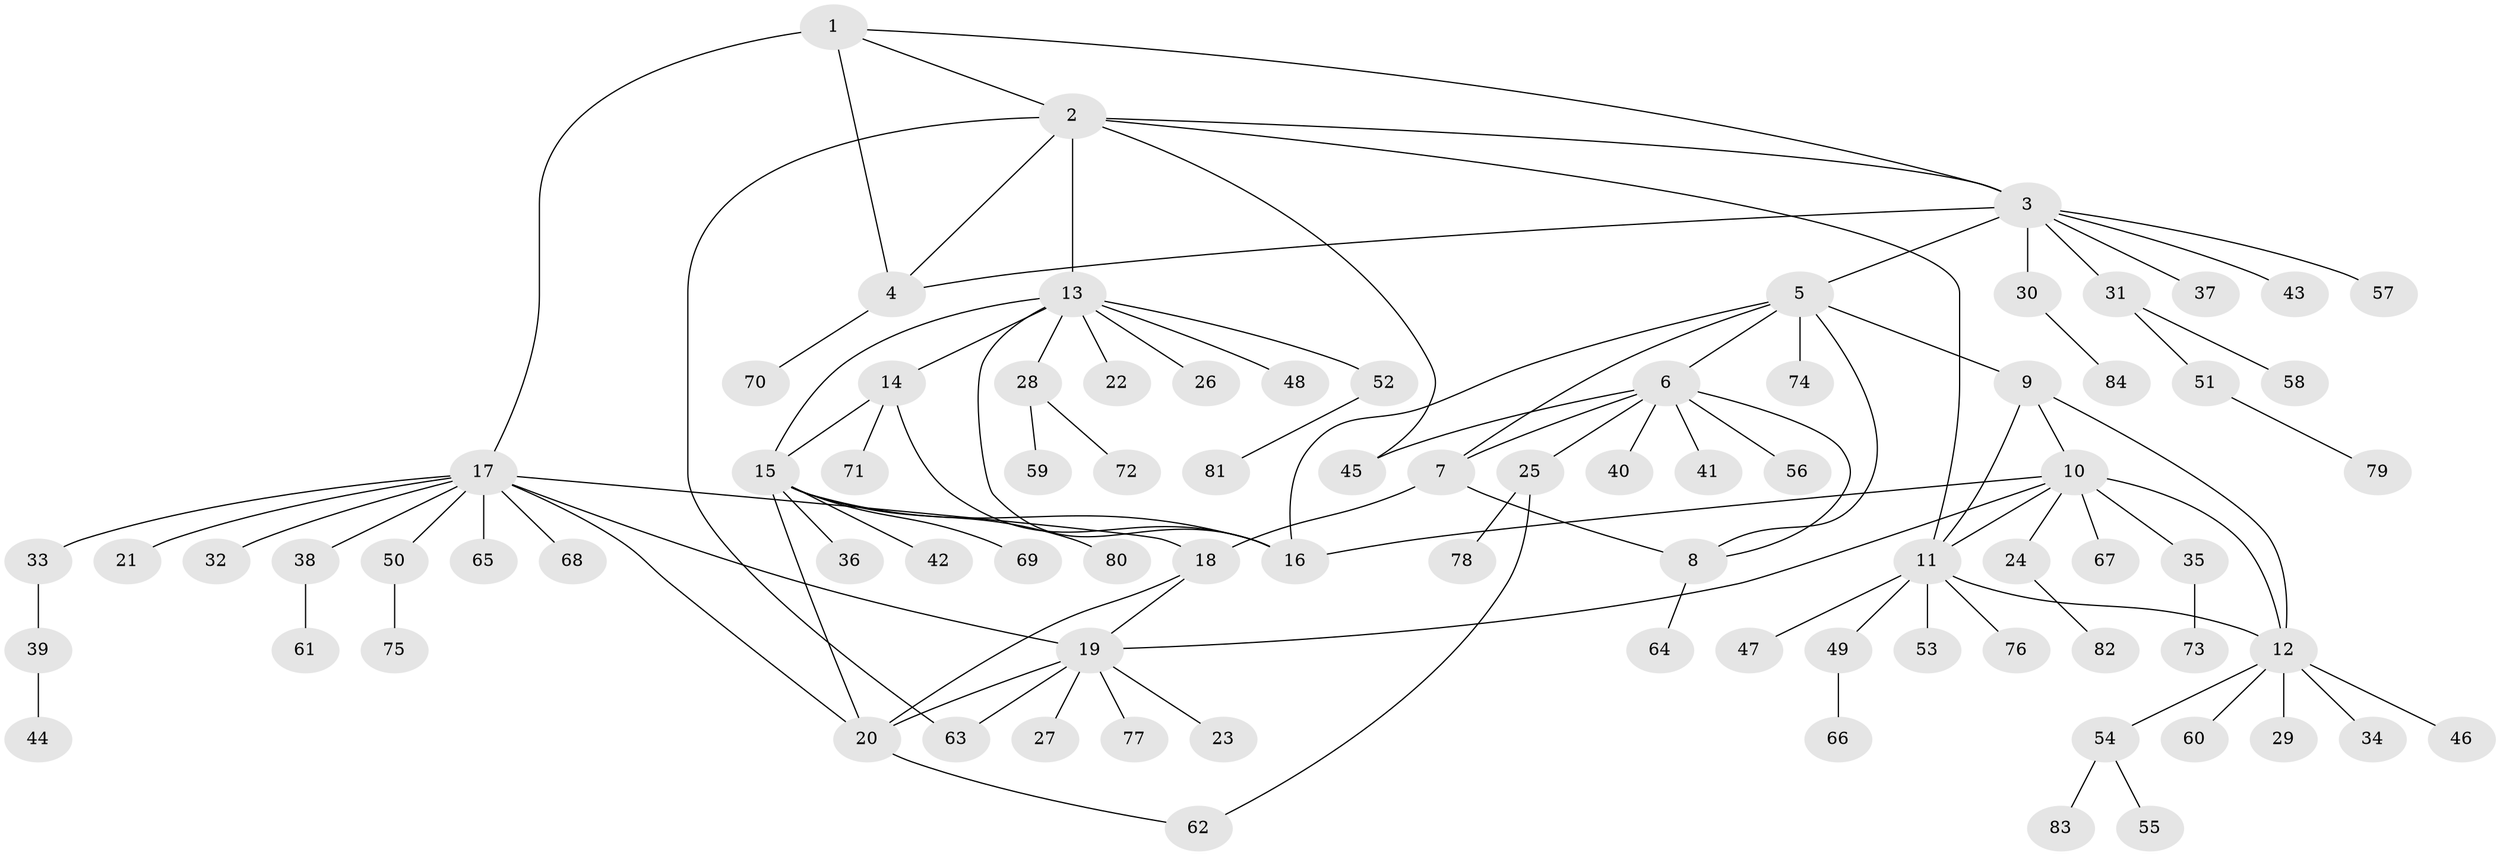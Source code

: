 // Generated by graph-tools (version 1.1) at 2025/16/03/09/25 04:16:11]
// undirected, 84 vertices, 107 edges
graph export_dot {
graph [start="1"]
  node [color=gray90,style=filled];
  1;
  2;
  3;
  4;
  5;
  6;
  7;
  8;
  9;
  10;
  11;
  12;
  13;
  14;
  15;
  16;
  17;
  18;
  19;
  20;
  21;
  22;
  23;
  24;
  25;
  26;
  27;
  28;
  29;
  30;
  31;
  32;
  33;
  34;
  35;
  36;
  37;
  38;
  39;
  40;
  41;
  42;
  43;
  44;
  45;
  46;
  47;
  48;
  49;
  50;
  51;
  52;
  53;
  54;
  55;
  56;
  57;
  58;
  59;
  60;
  61;
  62;
  63;
  64;
  65;
  66;
  67;
  68;
  69;
  70;
  71;
  72;
  73;
  74;
  75;
  76;
  77;
  78;
  79;
  80;
  81;
  82;
  83;
  84;
  1 -- 2;
  1 -- 3;
  1 -- 4;
  1 -- 17;
  2 -- 3;
  2 -- 4;
  2 -- 11;
  2 -- 13;
  2 -- 45;
  2 -- 63;
  3 -- 4;
  3 -- 5;
  3 -- 30;
  3 -- 31;
  3 -- 37;
  3 -- 43;
  3 -- 57;
  4 -- 70;
  5 -- 6;
  5 -- 7;
  5 -- 8;
  5 -- 9;
  5 -- 16;
  5 -- 74;
  6 -- 7;
  6 -- 8;
  6 -- 25;
  6 -- 40;
  6 -- 41;
  6 -- 45;
  6 -- 56;
  7 -- 8;
  7 -- 18;
  8 -- 64;
  9 -- 10;
  9 -- 11;
  9 -- 12;
  10 -- 11;
  10 -- 12;
  10 -- 16;
  10 -- 19;
  10 -- 24;
  10 -- 35;
  10 -- 67;
  11 -- 12;
  11 -- 47;
  11 -- 49;
  11 -- 53;
  11 -- 76;
  12 -- 29;
  12 -- 34;
  12 -- 46;
  12 -- 54;
  12 -- 60;
  13 -- 14;
  13 -- 15;
  13 -- 16;
  13 -- 22;
  13 -- 26;
  13 -- 28;
  13 -- 48;
  13 -- 52;
  14 -- 15;
  14 -- 16;
  14 -- 71;
  15 -- 16;
  15 -- 20;
  15 -- 36;
  15 -- 42;
  15 -- 69;
  15 -- 80;
  17 -- 18;
  17 -- 19;
  17 -- 20;
  17 -- 21;
  17 -- 32;
  17 -- 33;
  17 -- 38;
  17 -- 50;
  17 -- 65;
  17 -- 68;
  18 -- 19;
  18 -- 20;
  19 -- 20;
  19 -- 23;
  19 -- 27;
  19 -- 63;
  19 -- 77;
  20 -- 62;
  24 -- 82;
  25 -- 62;
  25 -- 78;
  28 -- 59;
  28 -- 72;
  30 -- 84;
  31 -- 51;
  31 -- 58;
  33 -- 39;
  35 -- 73;
  38 -- 61;
  39 -- 44;
  49 -- 66;
  50 -- 75;
  51 -- 79;
  52 -- 81;
  54 -- 55;
  54 -- 83;
}
